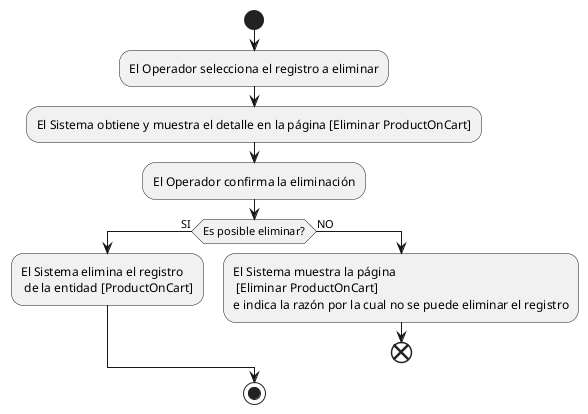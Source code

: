 @startumlstart
start
:El Operador selecciona el registro a eliminar;
:El Sistema obtiene y muestra el detalle en la página [Eliminar ProductOnCart];
:El Operador confirma la eliminación;	
if (Es posible eliminar?) then (SI)    		
	:El Sistema elimina el registro\n de la entidad [ProductOnCart];  	
else (NO)    		
	:El Sistema muestra la página\n [Eliminar ProductOnCart]\ne indica la razón por la cual no se puede eliminar el registro;    		
	end  	
endif
stop
@enduml

